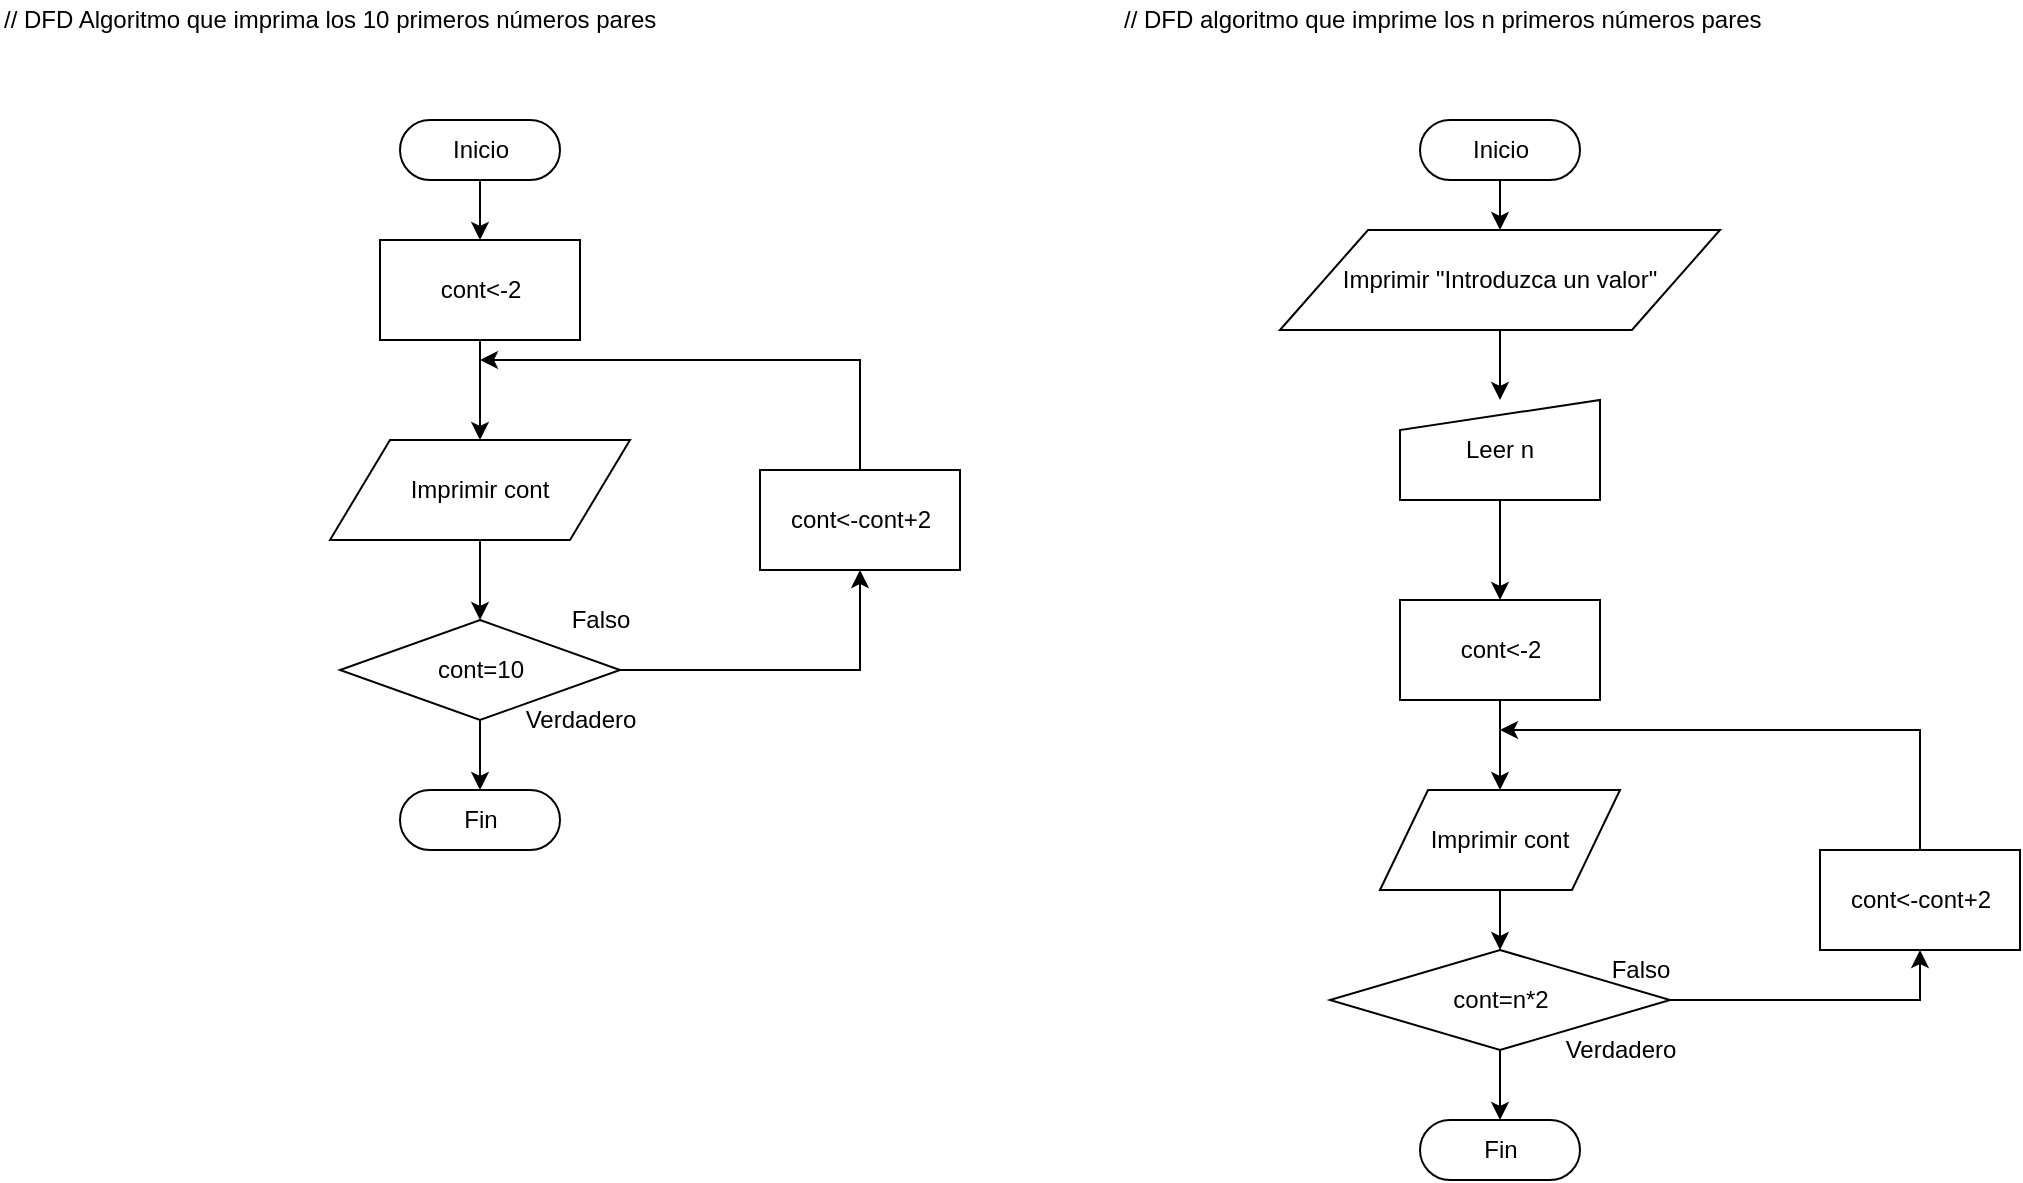 <mxfile>
    <diagram id="WJ-rm358V0QLRkBOdE8n" name="Page-1">
        <mxGraphModel dx="1965" dy="830" grid="1" gridSize="10" guides="1" tooltips="1" connect="1" arrows="1" fold="1" page="1" pageScale="1" pageWidth="827" pageHeight="1169" math="0" shadow="0">
            <root>
                <mxCell id="0"/>
                <mxCell id="1" parent="0"/>
                <mxCell id="2" value="// DFD Algoritmo que imprima los 10 primeros números pares" style="text;html=1;align=left;verticalAlign=middle;resizable=0;points=[];autosize=1;strokeColor=none;" parent="1" vertex="1">
                    <mxGeometry x="-820" y="10" width="340" height="20" as="geometry"/>
                </mxCell>
                <mxCell id="4" style="edgeStyle=orthogonalEdgeStyle;rounded=0;orthogonalLoop=1;jettySize=auto;html=1;" parent="1" source="3" target="5" edge="1">
                    <mxGeometry relative="1" as="geometry">
                        <mxPoint x="-580" y="140" as="targetPoint"/>
                    </mxGeometry>
                </mxCell>
                <mxCell id="3" value="Inicio" style="html=1;dashed=0;whitespace=wrap;shape=mxgraph.dfd.start" parent="1" vertex="1">
                    <mxGeometry x="-620" y="70" width="80" height="30" as="geometry"/>
                </mxCell>
                <mxCell id="6" style="edgeStyle=orthogonalEdgeStyle;rounded=0;orthogonalLoop=1;jettySize=auto;html=1;" parent="1" source="5" target="7" edge="1">
                    <mxGeometry relative="1" as="geometry">
                        <mxPoint x="-580" y="220" as="targetPoint"/>
                    </mxGeometry>
                </mxCell>
                <mxCell id="5" value="cont&amp;lt;-2" style="html=1;dashed=0;whitespace=wrap;" parent="1" vertex="1">
                    <mxGeometry x="-630" y="130" width="100" height="50" as="geometry"/>
                </mxCell>
                <mxCell id="8" style="edgeStyle=orthogonalEdgeStyle;rounded=0;orthogonalLoop=1;jettySize=auto;html=1;" parent="1" source="7" target="9" edge="1">
                    <mxGeometry relative="1" as="geometry">
                        <mxPoint x="-580" y="320" as="targetPoint"/>
                    </mxGeometry>
                </mxCell>
                <mxCell id="7" value="Imprimir cont" style="shape=parallelogram;perimeter=parallelogramPerimeter;whiteSpace=wrap;html=1;dashed=0;" parent="1" vertex="1">
                    <mxGeometry x="-655" y="230" width="150" height="50" as="geometry"/>
                </mxCell>
                <mxCell id="10" style="edgeStyle=orthogonalEdgeStyle;rounded=0;orthogonalLoop=1;jettySize=auto;html=1;" parent="1" source="9" target="11" edge="1">
                    <mxGeometry relative="1" as="geometry">
                        <mxPoint x="-390" y="270" as="targetPoint"/>
                    </mxGeometry>
                </mxCell>
                <mxCell id="13" style="edgeStyle=orthogonalEdgeStyle;rounded=0;orthogonalLoop=1;jettySize=auto;html=1;" parent="1" source="9" target="14" edge="1">
                    <mxGeometry relative="1" as="geometry">
                        <mxPoint x="-580" y="420" as="targetPoint"/>
                    </mxGeometry>
                </mxCell>
                <mxCell id="9" value="cont=10" style="shape=rhombus;html=1;dashed=0;whitespace=wrap;perimeter=rhombusPerimeter;" parent="1" vertex="1">
                    <mxGeometry x="-650" y="320" width="140" height="50" as="geometry"/>
                </mxCell>
                <mxCell id="12" style="edgeStyle=orthogonalEdgeStyle;rounded=0;orthogonalLoop=1;jettySize=auto;html=1;" parent="1" source="11" edge="1">
                    <mxGeometry relative="1" as="geometry">
                        <mxPoint x="-580" y="190" as="targetPoint"/>
                        <Array as="points">
                            <mxPoint x="-390" y="190"/>
                        </Array>
                    </mxGeometry>
                </mxCell>
                <mxCell id="11" value="cont&amp;lt;-cont+2" style="html=1;dashed=0;whitespace=wrap;" parent="1" vertex="1">
                    <mxGeometry x="-440" y="245" width="100" height="50" as="geometry"/>
                </mxCell>
                <mxCell id="14" value="Fin" style="html=1;dashed=0;whitespace=wrap;shape=mxgraph.dfd.start" parent="1" vertex="1">
                    <mxGeometry x="-620" y="405" width="80" height="30" as="geometry"/>
                </mxCell>
                <mxCell id="15" value="// DFD algoritmo que imprime los n primeros números pares" style="text;html=1;align=left;verticalAlign=middle;resizable=0;points=[];autosize=1;strokeColor=none;" parent="1" vertex="1">
                    <mxGeometry x="-260" y="10" width="330" height="20" as="geometry"/>
                </mxCell>
                <mxCell id="17" style="edgeStyle=orthogonalEdgeStyle;rounded=0;orthogonalLoop=1;jettySize=auto;html=1;" parent="1" source="16" target="18" edge="1">
                    <mxGeometry relative="1" as="geometry">
                        <mxPoint x="-70" y="150" as="targetPoint"/>
                    </mxGeometry>
                </mxCell>
                <mxCell id="16" value="Inicio" style="html=1;dashed=0;whitespace=wrap;shape=mxgraph.dfd.start" parent="1" vertex="1">
                    <mxGeometry x="-110" y="70" width="80" height="30" as="geometry"/>
                </mxCell>
                <mxCell id="19" style="edgeStyle=orthogonalEdgeStyle;rounded=0;orthogonalLoop=1;jettySize=auto;html=1;exitX=0.5;exitY=1;exitDx=0;exitDy=0;" parent="1" source="34" target="20" edge="1">
                    <mxGeometry relative="1" as="geometry">
                        <mxPoint x="-70" y="220" as="targetPoint"/>
                        <mxPoint x="-70" y="250" as="sourcePoint"/>
                    </mxGeometry>
                </mxCell>
                <mxCell id="35" style="edgeStyle=orthogonalEdgeStyle;rounded=0;orthogonalLoop=1;jettySize=auto;html=1;exitX=0.5;exitY=1;exitDx=0;exitDy=0;entryX=0.5;entryY=0;entryDx=0;entryDy=0;" parent="1" source="18" target="34" edge="1">
                    <mxGeometry relative="1" as="geometry"/>
                </mxCell>
                <mxCell id="18" value="Imprimir &quot;Introduzca un valor&quot;" style="shape=parallelogram;perimeter=parallelogramPerimeter;whiteSpace=wrap;html=1;dashed=0;" parent="1" vertex="1">
                    <mxGeometry x="-180" y="125" width="220" height="50" as="geometry"/>
                </mxCell>
                <mxCell id="21" style="edgeStyle=orthogonalEdgeStyle;rounded=0;orthogonalLoop=1;jettySize=auto;html=1;entryX=0.5;entryY=0;entryDx=0;entryDy=0;" parent="1" source="20" target="37" edge="1">
                    <mxGeometry relative="1" as="geometry">
                        <mxPoint x="-70" y="400" as="targetPoint"/>
                    </mxGeometry>
                </mxCell>
                <mxCell id="20" value="cont&amp;lt;-2" style="html=1;dashed=0;whitespace=wrap;" parent="1" vertex="1">
                    <mxGeometry x="-120" y="310" width="100" height="50" as="geometry"/>
                </mxCell>
                <mxCell id="23" style="edgeStyle=orthogonalEdgeStyle;rounded=0;orthogonalLoop=1;jettySize=auto;html=1;exitX=0.5;exitY=1;exitDx=0;exitDy=0;" parent="1" source="37" target="24" edge="1">
                    <mxGeometry relative="1" as="geometry">
                        <mxPoint x="-70" y="495" as="targetPoint"/>
                        <mxPoint x="-70" y="450" as="sourcePoint"/>
                    </mxGeometry>
                </mxCell>
                <mxCell id="27" style="edgeStyle=orthogonalEdgeStyle;rounded=0;orthogonalLoop=1;jettySize=auto;html=1;" parent="1" source="24" target="28" edge="1">
                    <mxGeometry relative="1" as="geometry">
                        <mxPoint x="-70" y="585" as="targetPoint"/>
                    </mxGeometry>
                </mxCell>
                <mxCell id="32" style="edgeStyle=orthogonalEdgeStyle;rounded=0;orthogonalLoop=1;jettySize=auto;html=1;exitX=1;exitY=0.5;exitDx=0;exitDy=0;entryX=0.5;entryY=1;entryDx=0;entryDy=0;" parent="1" source="24" target="30" edge="1">
                    <mxGeometry relative="1" as="geometry"/>
                </mxCell>
                <mxCell id="24" value="cont=n*2" style="shape=rhombus;html=1;dashed=0;whitespace=wrap;perimeter=rhombusPerimeter;" parent="1" vertex="1">
                    <mxGeometry x="-155" y="485" width="170" height="50" as="geometry"/>
                </mxCell>
                <mxCell id="25" value="Verdadero" style="text;html=1;align=center;verticalAlign=middle;resizable=0;points=[];autosize=1;strokeColor=none;" parent="1" vertex="1">
                    <mxGeometry x="-565" y="360" width="70" height="20" as="geometry"/>
                </mxCell>
                <mxCell id="26" value="Falso" style="text;html=1;align=center;verticalAlign=middle;resizable=0;points=[];autosize=1;strokeColor=none;" parent="1" vertex="1">
                    <mxGeometry x="-540" y="310" width="40" height="20" as="geometry"/>
                </mxCell>
                <mxCell id="28" value="Fin" style="html=1;dashed=0;whitespace=wrap;shape=mxgraph.dfd.start" parent="1" vertex="1">
                    <mxGeometry x="-110" y="570" width="80" height="30" as="geometry"/>
                </mxCell>
                <mxCell id="29" value="Verdadero" style="text;html=1;align=center;verticalAlign=middle;resizable=0;points=[];autosize=1;strokeColor=none;" parent="1" vertex="1">
                    <mxGeometry x="-45" y="525" width="70" height="20" as="geometry"/>
                </mxCell>
                <mxCell id="33" style="edgeStyle=orthogonalEdgeStyle;rounded=0;orthogonalLoop=1;jettySize=auto;html=1;exitX=0.5;exitY=0;exitDx=0;exitDy=0;" parent="1" source="30" edge="1">
                    <mxGeometry relative="1" as="geometry">
                        <mxPoint x="-70" y="375" as="targetPoint"/>
                        <Array as="points">
                            <mxPoint x="140" y="375"/>
                        </Array>
                    </mxGeometry>
                </mxCell>
                <mxCell id="30" value="cont&amp;lt;-cont+2" style="html=1;dashed=0;whitespace=wrap;" parent="1" vertex="1">
                    <mxGeometry x="90" y="435" width="100" height="50" as="geometry"/>
                </mxCell>
                <mxCell id="31" value="Falso" style="text;html=1;align=center;verticalAlign=middle;resizable=0;points=[];autosize=1;strokeColor=none;" parent="1" vertex="1">
                    <mxGeometry x="-20" y="485" width="40" height="20" as="geometry"/>
                </mxCell>
                <mxCell id="34" value="Leer n" style="shape=manualInput;whiteSpace=wrap;html=1;dashed=0;size=15;" parent="1" vertex="1">
                    <mxGeometry x="-120" y="210" width="100" height="50" as="geometry"/>
                </mxCell>
                <mxCell id="37" value="Imprimir cont" style="shape=parallelogram;perimeter=parallelogramPerimeter;whiteSpace=wrap;html=1;dashed=0;" vertex="1" parent="1">
                    <mxGeometry x="-130" y="405" width="120" height="50" as="geometry"/>
                </mxCell>
            </root>
        </mxGraphModel>
    </diagram>
</mxfile>
